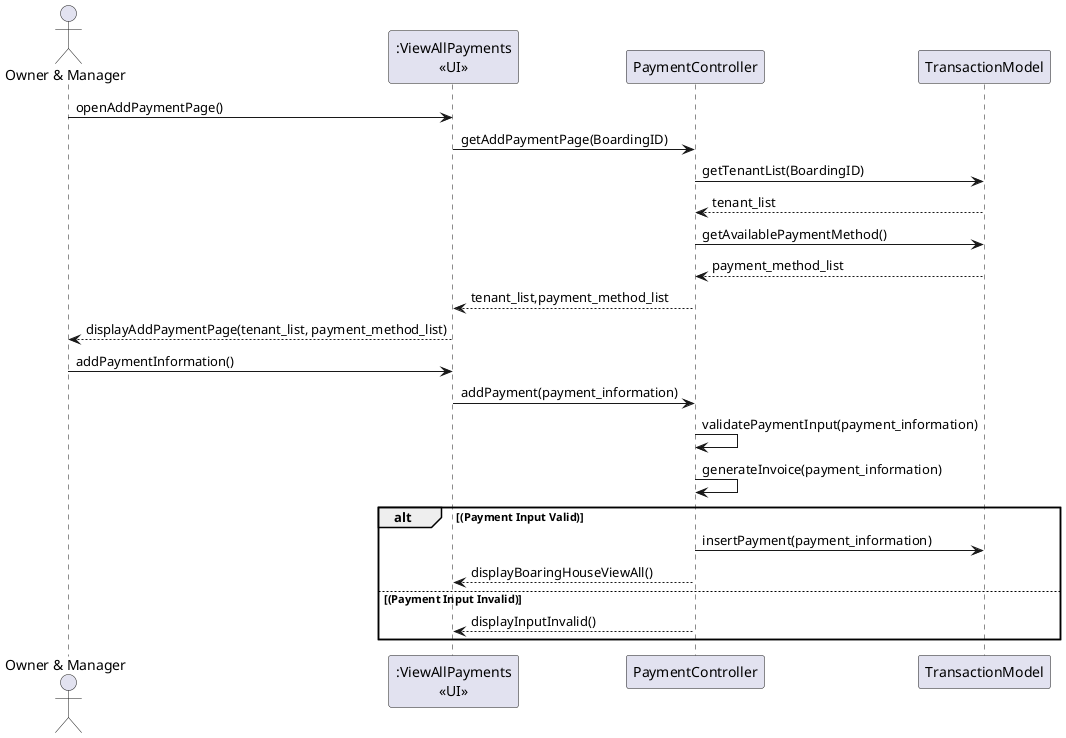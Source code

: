 @startuml
actor "Owner & Manager" as act
participant ":ViewAllPayments\n<<UI>>" as view
participant PaymentController as ctrl
participant TransactionModel as tm

act -> view : openAddPaymentPage()
view -> ctrl : getAddPaymentPage(BoardingID)
ctrl -> tm : getTenantList(BoardingID)
ctrl <-- tm : tenant_list
ctrl -> tm : getAvailablePaymentMethod()
ctrl <-- tm : payment_method_list
view <-- ctrl : tenant_list,payment_method_list
act <-- view : displayAddPaymentPage(tenant_list, payment_method_list) 

act -> view : addPaymentInformation()
view -> ctrl : addPayment(payment_information)
ctrl -> ctrl : validatePaymentInput(payment_information)
ctrl -> ctrl : generateInvoice(payment_information)

alt (Payment Input Valid)
    ctrl -> tm : insertPayment(payment_information)
    view <-- ctrl : displayBoaringHouseViewAll()
else (Payment Input Invalid)
    view <-- ctrl : displayInputInvalid()
end
@enduml
